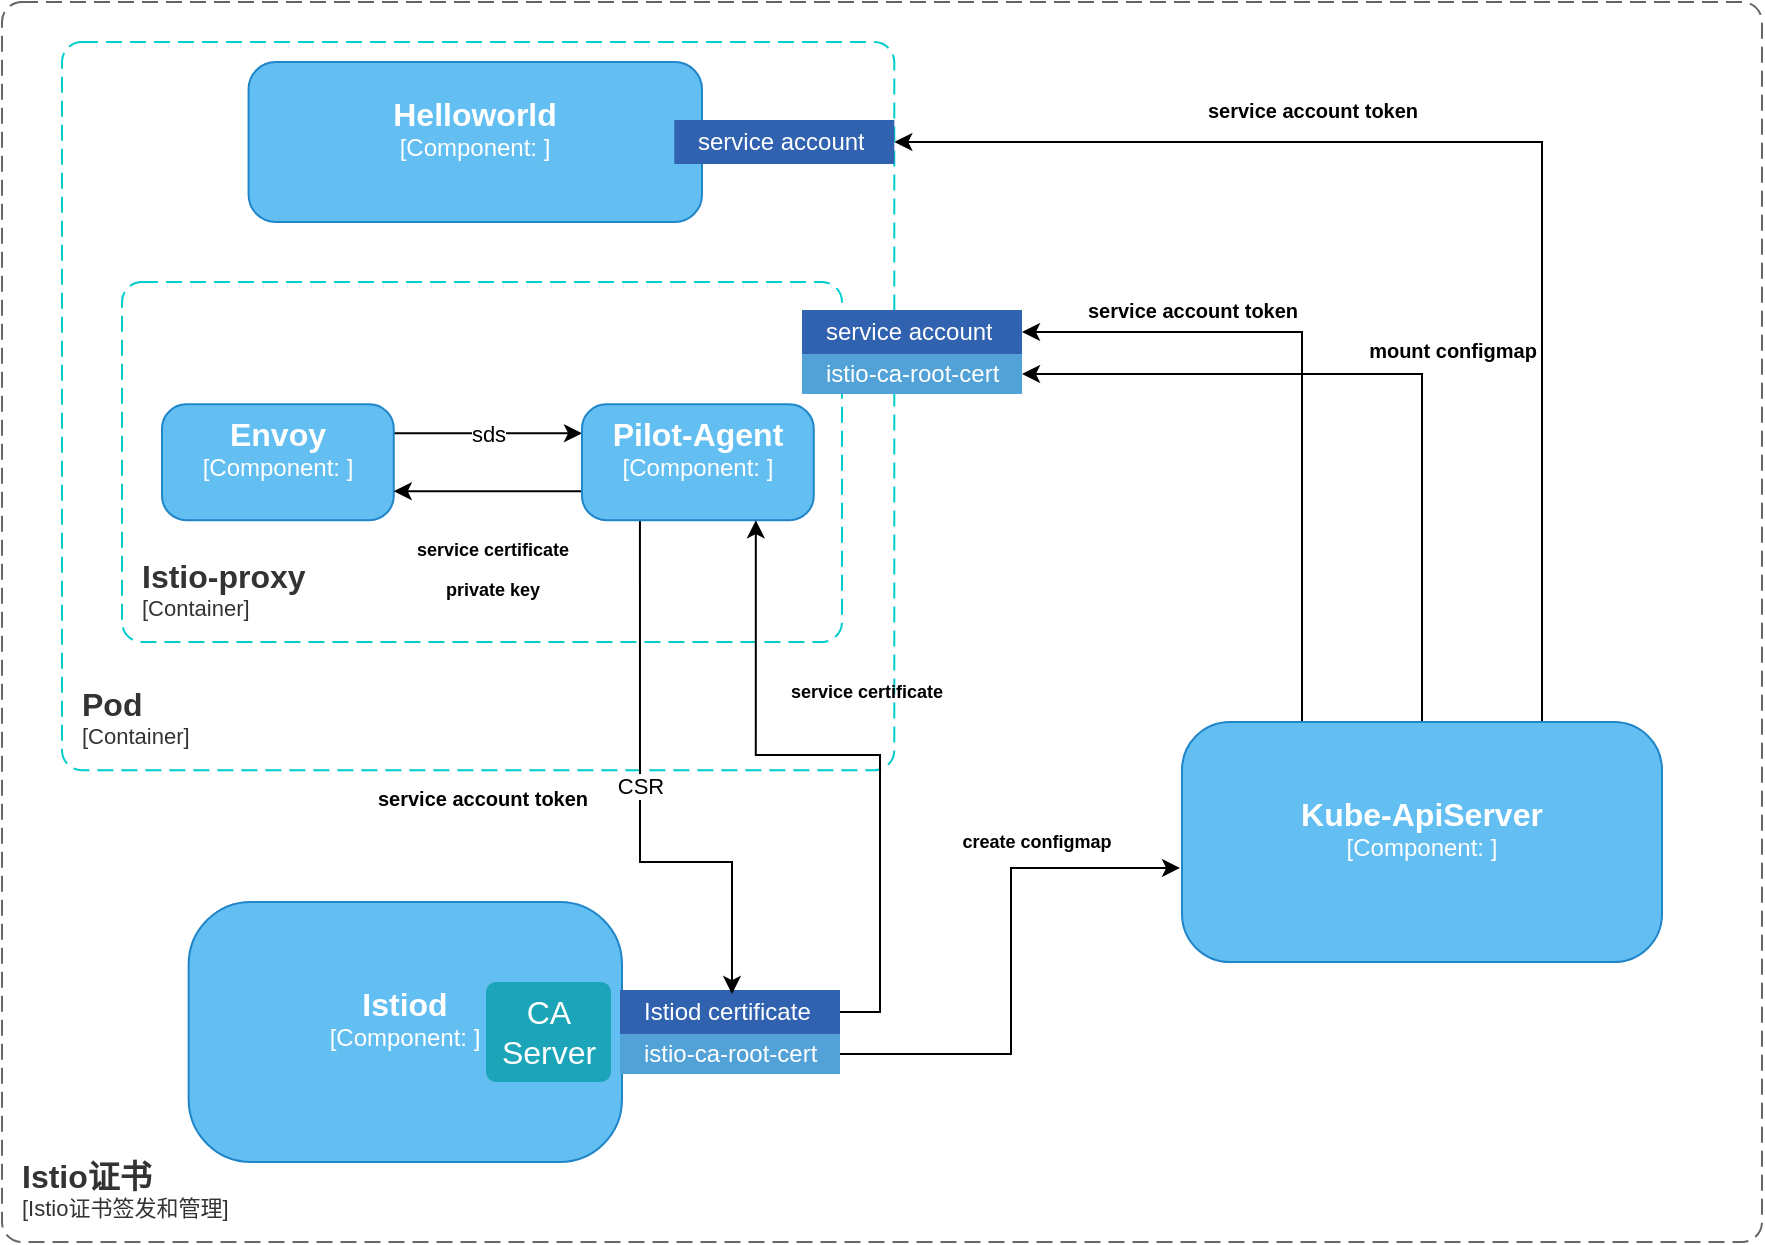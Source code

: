 <mxfile version="21.2.9" type="github">
  <diagram name="第 1 页" id="5hI7nDVe26Lt9nUhR6cd">
    <mxGraphModel dx="2261" dy="796" grid="1" gridSize="10" guides="1" tooltips="1" connect="1" arrows="1" fold="1" page="1" pageScale="1" pageWidth="827" pageHeight="1169" math="0" shadow="0">
      <root>
        <mxCell id="0" />
        <mxCell id="1" parent="0" />
        <object placeholders="1" c4Name="Istio证书" c4Type="SystemScopeBoundary" c4Application="Istio证书签发和管理" label="&lt;font style=&quot;font-size: 16px&quot;&gt;&lt;b&gt;&lt;div style=&quot;text-align: left&quot;&gt;%c4Name%&lt;/div&gt;&lt;/b&gt;&lt;/font&gt;&lt;div style=&quot;text-align: left&quot;&gt;[%c4Application%]&lt;/div&gt;" id="eOjaF7TuqYCyPpBF7IEi-1">
          <mxCell style="rounded=1;fontSize=11;whiteSpace=wrap;html=1;dashed=1;arcSize=20;fillColor=none;strokeColor=#666666;fontColor=#333333;labelBackgroundColor=none;align=left;verticalAlign=bottom;labelBorderColor=none;spacingTop=0;spacing=10;dashPattern=8 4;metaEdit=1;rotatable=0;perimeter=rectanglePerimeter;noLabel=0;labelPadding=0;allowArrows=0;connectable=0;expand=0;recursiveResize=0;editable=1;pointerEvents=0;absoluteArcSize=1;points=[[0.25,0,0],[0.5,0,0],[0.75,0,0],[1,0.25,0],[1,0.5,0],[1,0.75,0],[0.75,1,0],[0.5,1,0],[0.25,1,0],[0,0.75,0],[0,0.5,0],[0,0.25,0]];" vertex="1" parent="1">
            <mxGeometry x="-10" y="70" width="880" height="620" as="geometry" />
          </mxCell>
        </object>
        <object placeholders="1" c4Name="Istiod" c4Type="Component" c4Technology="" c4Description="" label="&lt;font style=&quot;font-size: 16px&quot;&gt;&lt;b&gt;%c4Name%&lt;/b&gt;&lt;/font&gt;&lt;div&gt;[%c4Type%: %c4Technology%]&lt;/div&gt;&lt;br&gt;&lt;div&gt;&lt;font style=&quot;font-size: 11px&quot;&gt;%c4Description%&lt;/font&gt;&lt;/div&gt;" id="eOjaF7TuqYCyPpBF7IEi-2">
          <mxCell style="rounded=1;whiteSpace=wrap;html=1;labelBackgroundColor=none;fillColor=#63BEF2;fontColor=#ffffff;align=center;arcSize=24;strokeColor=#2086C9;metaEdit=1;resizable=1;points=[[0.25,0,0],[0.5,0,0],[0.75,0,0],[1,0.25,0],[1,0.5,0],[1,0.75,0],[0.75,1,0],[0.5,1,0],[0.25,1,0],[0,0.75,0],[0,0.5,0],[0,0.25,0]];movable=1;rotatable=1;deletable=1;editable=1;locked=0;connectable=1;" vertex="1" parent="1">
            <mxGeometry x="83.33" y="520" width="216.67" height="130" as="geometry" />
          </mxCell>
        </object>
        <mxCell id="eOjaF7TuqYCyPpBF7IEi-3" value="CA Server" style="html=1;shadow=0;dashed=0;shape=mxgraph.bootstrap.rrect;rSize=5;strokeColor=none;strokeWidth=1;fillColor=#1CA5B8;fontColor=#FFFFFF;whiteSpace=wrap;align=center;verticalAlign=middle;spacingLeft=0;fontStyle=0;fontSize=16;spacing=5;" vertex="1" parent="1">
          <mxGeometry x="232" y="560" width="62.5" height="50" as="geometry" />
        </mxCell>
        <mxCell id="eOjaF7TuqYCyPpBF7IEi-17" value="" style="shape=table;startSize=44;container=1;collapsible=0;childLayout=tableLayout;fontSize=16;align=left;verticalAlign=top;fillColor=none;strokeColor=none;fontColor=#4D4D4D;fontStyle=1;spacingLeft=6;spacing=0;resizable=0;" vertex="1" parent="1">
          <mxGeometry x="299" y="520" width="110" height="86" as="geometry" />
        </mxCell>
        <mxCell id="eOjaF7TuqYCyPpBF7IEi-20" value="" style="shape=tableRow;horizontal=0;startSize=0;swimlaneHead=0;swimlaneBody=0;strokeColor=inherit;top=0;left=0;bottom=0;right=0;collapsible=0;dropTarget=0;fillColor=none;points=[[0,0.5],[1,0.5]];portConstraint=eastwest;fontSize=12;" vertex="1" parent="eOjaF7TuqYCyPpBF7IEi-17">
          <mxGeometry y="44" width="110" height="22" as="geometry" />
        </mxCell>
        <mxCell id="eOjaF7TuqYCyPpBF7IEi-21" value="Istiod certificate" style="shape=partialRectangle;html=1;whiteSpace=wrap;connectable=0;strokeColor=inherit;overflow=hidden;fillColor=#3162AF;top=0;left=0;bottom=0;right=0;pointerEvents=1;fontSize=12;align=left;fontColor=#FFFFFF;gradientColor=none;spacingLeft=10;spacingRight=4;" vertex="1" parent="eOjaF7TuqYCyPpBF7IEi-20">
          <mxGeometry width="110" height="22" as="geometry">
            <mxRectangle width="110" height="22" as="alternateBounds" />
          </mxGeometry>
        </mxCell>
        <mxCell id="eOjaF7TuqYCyPpBF7IEi-22" value="" style="shape=tableRow;horizontal=0;startSize=0;swimlaneHead=0;swimlaneBody=0;strokeColor=inherit;top=0;left=0;bottom=0;right=0;collapsible=0;dropTarget=0;fillColor=none;points=[[0,0.5],[1,0.5]];portConstraint=eastwest;fontSize=12;" vertex="1" parent="eOjaF7TuqYCyPpBF7IEi-17">
          <mxGeometry y="66" width="110" height="20" as="geometry" />
        </mxCell>
        <mxCell id="eOjaF7TuqYCyPpBF7IEi-23" value="istio-ca-root-cert" style="shape=partialRectangle;html=1;whiteSpace=wrap;connectable=0;strokeColor=inherit;overflow=hidden;fillColor=#52a2d8;top=0;left=0;bottom=0;right=0;pointerEvents=1;fontSize=12;align=left;fontColor=#FFFFFF;gradientColor=none;spacingLeft=10;spacingRight=4;" vertex="1" parent="eOjaF7TuqYCyPpBF7IEi-22">
          <mxGeometry width="110" height="20" as="geometry">
            <mxRectangle width="110" height="20" as="alternateBounds" />
          </mxGeometry>
        </mxCell>
        <mxCell id="eOjaF7TuqYCyPpBF7IEi-49" style="edgeStyle=orthogonalEdgeStyle;rounded=0;orthogonalLoop=1;jettySize=auto;html=1;exitX=0.5;exitY=0;exitDx=0;exitDy=0;exitPerimeter=0;entryX=1;entryY=0.5;entryDx=0;entryDy=0;" edge="1" parent="1" source="eOjaF7TuqYCyPpBF7IEi-30" target="eOjaF7TuqYCyPpBF7IEi-62">
          <mxGeometry relative="1" as="geometry">
            <mxPoint x="510" y="250" as="targetPoint" />
            <Array as="points">
              <mxPoint x="700" y="256" />
            </Array>
          </mxGeometry>
        </mxCell>
        <mxCell id="eOjaF7TuqYCyPpBF7IEi-64" style="edgeStyle=orthogonalEdgeStyle;rounded=0;orthogonalLoop=1;jettySize=auto;html=1;exitX=0.25;exitY=0;exitDx=0;exitDy=0;exitPerimeter=0;entryX=1;entryY=0.5;entryDx=0;entryDy=0;" edge="1" parent="1" source="eOjaF7TuqYCyPpBF7IEi-30" target="eOjaF7TuqYCyPpBF7IEi-60">
          <mxGeometry relative="1" as="geometry" />
        </mxCell>
        <mxCell id="eOjaF7TuqYCyPpBF7IEi-79" style="edgeStyle=orthogonalEdgeStyle;rounded=0;orthogonalLoop=1;jettySize=auto;html=1;exitX=0.75;exitY=0;exitDx=0;exitDy=0;exitPerimeter=0;entryX=1;entryY=0.5;entryDx=0;entryDy=0;" edge="1" parent="1" source="eOjaF7TuqYCyPpBF7IEi-30" target="eOjaF7TuqYCyPpBF7IEi-75">
          <mxGeometry relative="1" as="geometry" />
        </mxCell>
        <object placeholders="1" c4Name="Kube-ApiServer" c4Type="Component" c4Technology="" c4Description="" label="&lt;font style=&quot;font-size: 16px&quot;&gt;&lt;b&gt;%c4Name%&lt;/b&gt;&lt;/font&gt;&lt;div&gt;[%c4Type%: %c4Technology%]&lt;/div&gt;&lt;br&gt;&lt;div&gt;&lt;font style=&quot;font-size: 11px&quot;&gt;%c4Description%&lt;/font&gt;&lt;/div&gt;" id="eOjaF7TuqYCyPpBF7IEi-30">
          <mxCell style="rounded=1;whiteSpace=wrap;html=1;labelBackgroundColor=none;fillColor=#63BEF2;fontColor=#ffffff;align=center;arcSize=20;strokeColor=#2086C9;metaEdit=1;resizable=0;points=[[0.25,0,0],[0.5,0,0],[0.75,0,0],[1,0.25,0],[1,0.5,0],[1,0.75,0],[0.75,1,0],[0.5,1,0],[0.25,1,0],[0,0.75,0],[0,0.5,0],[0,0.25,0]];" vertex="1" parent="1">
            <mxGeometry x="580" y="430" width="240" height="120" as="geometry" />
          </mxCell>
        </object>
        <mxCell id="eOjaF7TuqYCyPpBF7IEi-31" style="edgeStyle=orthogonalEdgeStyle;rounded=0;orthogonalLoop=1;jettySize=auto;html=1;exitX=1;exitY=0.5;exitDx=0;exitDy=0;entryX=-0.004;entryY=0.608;entryDx=0;entryDy=0;entryPerimeter=0;" edge="1" parent="1" source="eOjaF7TuqYCyPpBF7IEi-22" target="eOjaF7TuqYCyPpBF7IEi-30">
          <mxGeometry relative="1" as="geometry" />
        </mxCell>
        <mxCell id="eOjaF7TuqYCyPpBF7IEi-32" value="&lt;font style=&quot;font-size: 9px;&quot;&gt;create configmap&lt;/font&gt;" style="text;strokeColor=none;fillColor=none;html=1;fontSize=24;fontStyle=1;verticalAlign=middle;align=center;" vertex="1" parent="1">
          <mxGeometry x="482" y="475" width="50" height="20" as="geometry" />
        </mxCell>
        <object placeholders="1" c4Name="Pod" c4Type="ContainerScopeBoundary" c4Application="Container" label="&lt;font style=&quot;font-size: 16px&quot;&gt;&lt;b&gt;&lt;div style=&quot;text-align: left&quot;&gt;%c4Name%&lt;/div&gt;&lt;/b&gt;&lt;/font&gt;&lt;div style=&quot;text-align: left&quot;&gt;[%c4Application%]&lt;/div&gt;" id="eOjaF7TuqYCyPpBF7IEi-36">
          <mxCell style="rounded=1;fontSize=11;whiteSpace=wrap;html=1;dashed=1;arcSize=20;fillColor=none;strokeColor=#00CCCC;fontColor=#333333;labelBackgroundColor=none;align=left;verticalAlign=bottom;labelBorderColor=none;spacingTop=0;spacing=10;dashPattern=8 4;metaEdit=1;rotatable=0;perimeter=rectanglePerimeter;noLabel=0;labelPadding=0;allowArrows=0;connectable=0;expand=0;recursiveResize=0;editable=1;pointerEvents=0;absoluteArcSize=1;points=[[0.25,0,0],[0.5,0,0],[0.75,0,0],[1,0.25,0],[1,0.5,0],[1,0.75,0],[0.75,1,0],[0.5,1,0],[0.25,1,0],[0,0.75,0],[0,0.5,0],[0,0.25,0]];" vertex="1" parent="1">
            <mxGeometry x="20" y="90" width="416.15" height="364.12" as="geometry" />
          </mxCell>
        </object>
        <object placeholders="1" c4Name="Helloworld" c4Type="Component" c4Technology="" c4Description="" label="&lt;font style=&quot;font-size: 16px&quot;&gt;&lt;b&gt;%c4Name%&lt;/b&gt;&lt;/font&gt;&lt;div&gt;[%c4Type%: %c4Technology%]&lt;/div&gt;&lt;br&gt;&lt;div&gt;&lt;font style=&quot;font-size: 11px&quot;&gt;%c4Description%&lt;/font&gt;&lt;/div&gt;" id="eOjaF7TuqYCyPpBF7IEi-37">
          <mxCell style="rounded=1;whiteSpace=wrap;html=1;labelBackgroundColor=none;fillColor=#63BEF2;fontColor=#ffffff;align=center;arcSize=17;strokeColor=#2086C9;metaEdit=1;resizable=1;points=[[0.25,0,0],[0.5,0,0],[0.75,0,0],[1,0.25,0],[1,0.5,0],[1,0.75,0],[0.75,1,0],[0.5,1,0],[0.25,1,0],[0,0.75,0],[0,0.5,0],[0,0.25,0]];" vertex="1" parent="1">
            <mxGeometry x="113.29" y="100" width="226.71" height="80" as="geometry" />
          </mxCell>
        </object>
        <object placeholders="1" c4Name="Istio-proxy" c4Type="ContainerScopeBoundary" c4Application="Container" label="&lt;font style=&quot;font-size: 16px&quot;&gt;&lt;b&gt;&lt;div style=&quot;text-align: left&quot;&gt;%c4Name%&lt;/div&gt;&lt;/b&gt;&lt;/font&gt;&lt;div style=&quot;text-align: left&quot;&gt;[%c4Application%]&lt;/div&gt;" id="eOjaF7TuqYCyPpBF7IEi-39">
          <mxCell style="rounded=1;fontSize=11;whiteSpace=wrap;html=1;dashed=1;arcSize=20;fillColor=none;strokeColor=#00CCCC;fontColor=#333333;labelBackgroundColor=none;align=left;verticalAlign=bottom;labelBorderColor=none;spacingTop=0;spacing=10;dashPattern=8 4;metaEdit=1;rotatable=0;perimeter=rectanglePerimeter;noLabel=0;labelPadding=0;allowArrows=0;connectable=0;expand=0;recursiveResize=0;editable=1;pointerEvents=0;absoluteArcSize=1;points=[[0.25,0,0],[0.5,0,0],[0.75,0,0],[1,0.25,0],[1,0.5,0],[1,0.75,0],[0.75,1,0],[0.5,1,0],[0.25,1,0],[0,0.75,0],[0,0.5,0],[0,0.25,0]];" vertex="1" parent="1">
            <mxGeometry x="50" y="210" width="360" height="180" as="geometry" />
          </mxCell>
        </object>
        <mxCell id="eOjaF7TuqYCyPpBF7IEi-42" value="sds" style="edgeStyle=orthogonalEdgeStyle;rounded=0;orthogonalLoop=1;jettySize=auto;html=1;exitX=1;exitY=0.25;exitDx=0;exitDy=0;exitPerimeter=0;entryX=0;entryY=0.25;entryDx=0;entryDy=0;entryPerimeter=0;" edge="1" parent="1" source="eOjaF7TuqYCyPpBF7IEi-40" target="eOjaF7TuqYCyPpBF7IEi-41">
          <mxGeometry relative="1" as="geometry">
            <Array as="points">
              <mxPoint x="233" y="286" />
              <mxPoint x="233" y="285" />
            </Array>
          </mxGeometry>
        </mxCell>
        <object placeholders="1" c4Name="Envoy" c4Type="Component" c4Technology="" c4Description="" label="&lt;font style=&quot;font-size: 16px&quot;&gt;&lt;b&gt;%c4Name%&lt;/b&gt;&lt;/font&gt;&lt;div&gt;[%c4Type%: %c4Technology%]&lt;/div&gt;&lt;br&gt;&lt;div&gt;&lt;font style=&quot;font-size: 11px&quot;&gt;%c4Description%&lt;/font&gt;&lt;/div&gt;" id="eOjaF7TuqYCyPpBF7IEi-40">
          <mxCell style="rounded=1;whiteSpace=wrap;html=1;labelBackgroundColor=none;fillColor=#63BEF2;fontColor=#ffffff;align=center;arcSize=21;strokeColor=#2086C9;metaEdit=1;resizable=1;points=[[0.25,0,0],[0.5,0,0],[0.75,0,0],[1,0.25,0],[1,0.5,0],[1,0.75,0],[0.75,1,0],[0.5,1,0],[0.25,1,0],[0,0.75,0],[0,0.5,0],[0,0.25,0]];" vertex="1" parent="1">
            <mxGeometry x="70" y="271.15" width="115.88" height="57.94" as="geometry" />
          </mxCell>
        </object>
        <mxCell id="eOjaF7TuqYCyPpBF7IEi-43" style="edgeStyle=orthogonalEdgeStyle;rounded=0;orthogonalLoop=1;jettySize=auto;html=1;exitX=0;exitY=0.75;exitDx=0;exitDy=0;exitPerimeter=0;entryX=1;entryY=0.75;entryDx=0;entryDy=0;entryPerimeter=0;" edge="1" parent="1" source="eOjaF7TuqYCyPpBF7IEi-41" target="eOjaF7TuqYCyPpBF7IEi-40">
          <mxGeometry relative="1" as="geometry" />
        </mxCell>
        <mxCell id="eOjaF7TuqYCyPpBF7IEi-51" style="edgeStyle=orthogonalEdgeStyle;rounded=0;orthogonalLoop=1;jettySize=auto;html=1;exitX=0.25;exitY=1;exitDx=0;exitDy=0;exitPerimeter=0;entryX=0.509;entryY=0.091;entryDx=0;entryDy=0;entryPerimeter=0;" edge="1" parent="1" source="eOjaF7TuqYCyPpBF7IEi-41" target="eOjaF7TuqYCyPpBF7IEi-20">
          <mxGeometry relative="1" as="geometry">
            <Array as="points">
              <mxPoint x="309" y="500" />
              <mxPoint x="355" y="500" />
            </Array>
          </mxGeometry>
        </mxCell>
        <mxCell id="eOjaF7TuqYCyPpBF7IEi-52" value="CSR" style="edgeLabel;html=1;align=center;verticalAlign=middle;resizable=0;points=[];" vertex="1" connectable="0" parent="eOjaF7TuqYCyPpBF7IEi-51">
          <mxGeometry x="-0.06" relative="1" as="geometry">
            <mxPoint as="offset" />
          </mxGeometry>
        </mxCell>
        <object placeholders="1" c4Name="Pilot-Agent" c4Type="Component" c4Technology="" c4Description="" label="&lt;font style=&quot;font-size: 16px&quot;&gt;&lt;b&gt;%c4Name%&lt;/b&gt;&lt;/font&gt;&lt;div&gt;[%c4Type%: %c4Technology%]&lt;/div&gt;&lt;br&gt;&lt;div&gt;&lt;font style=&quot;font-size: 11px&quot;&gt;%c4Description%&lt;/font&gt;&lt;/div&gt;" id="eOjaF7TuqYCyPpBF7IEi-41">
          <mxCell style="rounded=1;whiteSpace=wrap;html=1;labelBackgroundColor=none;fillColor=#63BEF2;fontColor=#ffffff;align=center;arcSize=21;strokeColor=#2086C9;metaEdit=1;resizable=1;points=[[0.25,0,0],[0.5,0,0],[0.75,0,0],[1,0.25,0],[1,0.5,0],[1,0.75,0],[0.75,1,0],[0.5,1,0],[0.25,1,0],[0,0.75,0],[0,0.5,0],[0,0.25,0]];" vertex="1" parent="1">
            <mxGeometry x="280" y="271.15" width="115.88" height="57.94" as="geometry" />
          </mxCell>
        </object>
        <mxCell id="eOjaF7TuqYCyPpBF7IEi-46" value="&lt;font style=&quot;font-size: 9px;&quot;&gt;service certificate&lt;/font&gt;" style="text;strokeColor=none;fillColor=none;html=1;fontSize=24;fontStyle=1;verticalAlign=middle;align=center;" vertex="1" parent="1">
          <mxGeometry x="210" y="329.09" width="50" height="20" as="geometry" />
        </mxCell>
        <mxCell id="eOjaF7TuqYCyPpBF7IEi-48" value="&lt;font style=&quot;font-size: 9px;&quot;&gt;private key&lt;/font&gt;" style="text;strokeColor=none;fillColor=none;html=1;fontSize=24;fontStyle=1;verticalAlign=middle;align=center;" vertex="1" parent="1">
          <mxGeometry x="210" y="349.09" width="50" height="20" as="geometry" />
        </mxCell>
        <mxCell id="eOjaF7TuqYCyPpBF7IEi-54" value="&lt;font size=&quot;1&quot;&gt;service account token&lt;/font&gt;" style="text;strokeColor=none;fillColor=none;html=1;fontSize=24;fontStyle=1;verticalAlign=middle;align=center;" vertex="1" parent="1">
          <mxGeometry x="204.5" y="454.12" width="50" height="20" as="geometry" />
        </mxCell>
        <mxCell id="eOjaF7TuqYCyPpBF7IEi-56" value="" style="edgeStyle=orthogonalEdgeStyle;rounded=0;orthogonalLoop=1;jettySize=auto;html=1;exitX=1;exitY=0.5;exitDx=0;exitDy=0;entryX=0.75;entryY=1;entryDx=0;entryDy=0;entryPerimeter=0;" edge="1" parent="1" source="eOjaF7TuqYCyPpBF7IEi-20" target="eOjaF7TuqYCyPpBF7IEi-41">
          <mxGeometry relative="1" as="geometry" />
        </mxCell>
        <mxCell id="eOjaF7TuqYCyPpBF7IEi-57" value="&lt;font style=&quot;font-size: 9px;&quot;&gt;service certificate&lt;/font&gt;" style="text;strokeColor=none;fillColor=none;html=1;fontSize=24;fontStyle=1;verticalAlign=middle;align=center;" vertex="1" parent="1">
          <mxGeometry x="397" y="400" width="50" height="20" as="geometry" />
        </mxCell>
        <mxCell id="eOjaF7TuqYCyPpBF7IEi-59" value="" style="shape=table;startSize=44;container=1;collapsible=0;childLayout=tableLayout;fontSize=16;align=left;verticalAlign=top;fillColor=none;strokeColor=none;fontColor=#4D4D4D;fontStyle=1;spacingLeft=6;spacing=0;resizable=0;" vertex="1" parent="1">
          <mxGeometry x="390" y="180" width="110" height="86" as="geometry" />
        </mxCell>
        <mxCell id="eOjaF7TuqYCyPpBF7IEi-60" value="" style="shape=tableRow;horizontal=0;startSize=0;swimlaneHead=0;swimlaneBody=0;strokeColor=inherit;top=0;left=0;bottom=0;right=0;collapsible=0;dropTarget=0;fillColor=none;points=[[0,0.5],[1,0.5]];portConstraint=eastwest;fontSize=12;" vertex="1" parent="eOjaF7TuqYCyPpBF7IEi-59">
          <mxGeometry y="44" width="110" height="22" as="geometry" />
        </mxCell>
        <mxCell id="eOjaF7TuqYCyPpBF7IEi-61" value="service account" style="shape=partialRectangle;html=1;whiteSpace=wrap;connectable=0;strokeColor=inherit;overflow=hidden;fillColor=#3162AF;top=0;left=0;bottom=0;right=0;pointerEvents=1;fontSize=12;align=left;fontColor=#FFFFFF;gradientColor=none;spacingLeft=10;spacingRight=4;" vertex="1" parent="eOjaF7TuqYCyPpBF7IEi-60">
          <mxGeometry width="110" height="22" as="geometry">
            <mxRectangle width="110" height="22" as="alternateBounds" />
          </mxGeometry>
        </mxCell>
        <mxCell id="eOjaF7TuqYCyPpBF7IEi-62" value="" style="shape=tableRow;horizontal=0;startSize=0;swimlaneHead=0;swimlaneBody=0;strokeColor=inherit;top=0;left=0;bottom=0;right=0;collapsible=0;dropTarget=0;fillColor=none;points=[[0,0.5],[1,0.5]];portConstraint=eastwest;fontSize=12;" vertex="1" parent="eOjaF7TuqYCyPpBF7IEi-59">
          <mxGeometry y="66" width="110" height="20" as="geometry" />
        </mxCell>
        <mxCell id="eOjaF7TuqYCyPpBF7IEi-63" value="istio-ca-root-cert" style="shape=partialRectangle;html=1;whiteSpace=wrap;connectable=0;strokeColor=inherit;overflow=hidden;fillColor=#52a2d8;top=0;left=0;bottom=0;right=0;pointerEvents=1;fontSize=12;align=left;fontColor=#FFFFFF;gradientColor=none;spacingLeft=10;spacingRight=4;" vertex="1" parent="eOjaF7TuqYCyPpBF7IEi-62">
          <mxGeometry width="110" height="20" as="geometry">
            <mxRectangle width="110" height="20" as="alternateBounds" />
          </mxGeometry>
        </mxCell>
        <mxCell id="eOjaF7TuqYCyPpBF7IEi-65" value="&lt;font size=&quot;1&quot;&gt;service account token&lt;/font&gt;" style="text;strokeColor=none;fillColor=none;html=1;fontSize=24;fontStyle=1;verticalAlign=middle;align=center;" vertex="1" parent="1">
          <mxGeometry x="560" y="210" width="50" height="20" as="geometry" />
        </mxCell>
        <mxCell id="eOjaF7TuqYCyPpBF7IEi-67" value="&lt;font size=&quot;1&quot;&gt;mount configmap&lt;/font&gt;" style="text;strokeColor=none;fillColor=none;html=1;fontSize=24;fontStyle=1;verticalAlign=middle;align=center;" vertex="1" parent="1">
          <mxGeometry x="690" y="230" width="50" height="20" as="geometry" />
        </mxCell>
        <mxCell id="eOjaF7TuqYCyPpBF7IEi-74" value="" style="shape=table;startSize=44;container=1;collapsible=0;childLayout=tableLayout;fontSize=16;align=left;verticalAlign=top;fillColor=none;strokeColor=none;fontColor=#4D4D4D;fontStyle=1;spacingLeft=6;spacing=0;resizable=0;" vertex="1" parent="1">
          <mxGeometry x="326.15" y="85" width="110" height="66" as="geometry" />
        </mxCell>
        <mxCell id="eOjaF7TuqYCyPpBF7IEi-75" value="" style="shape=tableRow;horizontal=0;startSize=0;swimlaneHead=0;swimlaneBody=0;strokeColor=inherit;top=0;left=0;bottom=0;right=0;collapsible=0;dropTarget=0;fillColor=none;points=[[0,0.5],[1,0.5]];portConstraint=eastwest;fontSize=12;" vertex="1" parent="eOjaF7TuqYCyPpBF7IEi-74">
          <mxGeometry y="44" width="110" height="22" as="geometry" />
        </mxCell>
        <mxCell id="eOjaF7TuqYCyPpBF7IEi-76" value="service account" style="shape=partialRectangle;html=1;whiteSpace=wrap;connectable=0;strokeColor=inherit;overflow=hidden;fillColor=#3162AF;top=0;left=0;bottom=0;right=0;pointerEvents=1;fontSize=12;align=left;fontColor=#FFFFFF;gradientColor=none;spacingLeft=10;spacingRight=4;" vertex="1" parent="eOjaF7TuqYCyPpBF7IEi-75">
          <mxGeometry width="110" height="22" as="geometry">
            <mxRectangle width="110" height="22" as="alternateBounds" />
          </mxGeometry>
        </mxCell>
        <mxCell id="eOjaF7TuqYCyPpBF7IEi-80" value="&lt;font size=&quot;1&quot;&gt;service account token&lt;/font&gt;" style="text;strokeColor=none;fillColor=none;html=1;fontSize=24;fontStyle=1;verticalAlign=middle;align=center;" vertex="1" parent="1">
          <mxGeometry x="620" y="110" width="50" height="20" as="geometry" />
        </mxCell>
      </root>
    </mxGraphModel>
  </diagram>
</mxfile>
